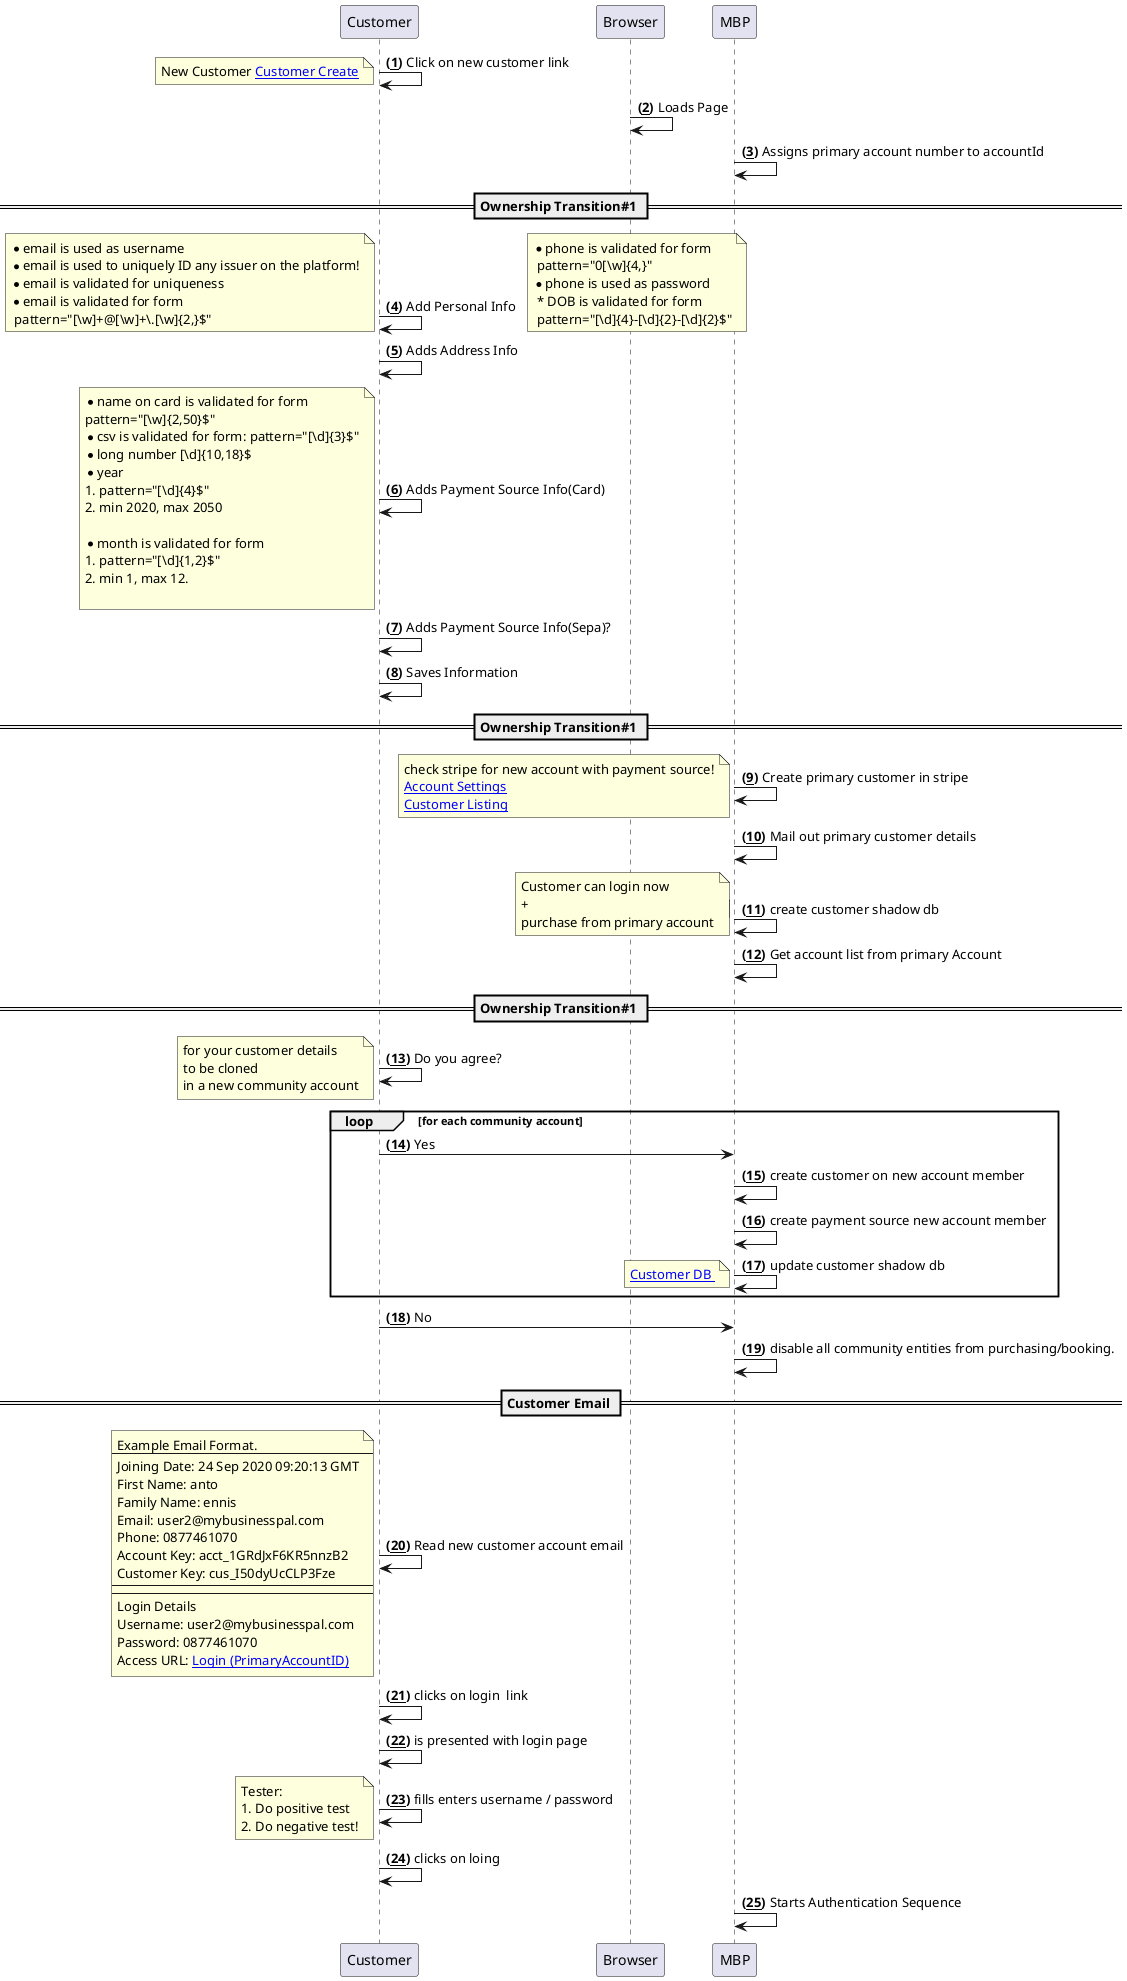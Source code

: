 @startuml
autonumber 1 "<b>(<u>##</u>)"

Customer -> Customer: Click on new customer link
note left
New Customer [[http://localhost:8084/services/modules/stripe/customer/release/customer.jsp?accountId=acct_1HR0M7B5TxLur0iI Customer Create]]
end note

Browser -> Browser: Loads Page
MBP -> MBP: Assigns primary account number to accountId
== Ownership Transition#1 ==
Customer -> Customer: Add Personal Info
note left
* email is used as username
* email is used to uniquely ID any issuer on the platform!
* email is validated for uniqueness
* email is validated for form
 pattern="[\w]+@[\w]+\.[\w]{2,}$"
end note

note right
* phone is validated for form
 pattern="0[\w]{4,}"
* phone is used as password
 * DOB is validated for form
 pattern="[\d]{4}-[\d]{2}-[\d]{2}$"
end note

Customer -> Customer: Adds Address Info
Customer -> Customer: Adds Payment Source Info(Card)
note left
* name on card is validated for form
pattern="[\w]{2,50}$"
* csv is validated for form: pattern="[\d]{3}$"
* long number [\d]{10,18}$
* year
1. pattern="[\d]{4}$"
2. min 2020, max 2050

* month is validated for form
1. pattern="[\d]{1,2}$"
2. min 1, max 12.

end note
Customer -> Customer: Adds Payment Source Info(Sepa)?
Customer -> Customer: Saves Information

== Ownership Transition#1 ==
MBP -> MBP: Create primary customer in stripe
note left
check stripe for new account with payment source!
[[https://dashboard.stripe.com/acct_1HQBy6CZKWKKKlql/connect/accounts/acct_1HQBy6CZKWKKKlql Account Settings]]
[[https://dashboard.stripe.com/acct_1HQBy6CZKWKKKlql/customers Customer Listing]]
end note
MBP -> MBP: Mail out primary customer details
MBP -> MBP: create customer shadow db
note left
[[https://iottech-0d28.restdb.io/home/db/iottech-0d28/cards/5f4e37384ddf8b6c0004b46d Customer DB ]]
end note
note left
Customer can login now
+
purchase from primary account
end note
MBP -> MBP: Get account list from primary Account

== Ownership Transition#1 ==
Customer -> Customer: Do you agree?
note left
for your customer details
to be cloned
in a new community account
end note

loop for each community account
Customer -> MBP: Yes
MBP -> MBP: create customer on new account member
MBP -> MBP: create payment source new account member
MBP -> MBP: update customer shadow db
note left
[[https://iottech-0d28.restdb.io/home/db/iottech-0d28/cards/5f4e37384ddf8b6c0004b46d Customer DB ]]
end note
end loop
Customer -> MBP: No
MBP -> MBP: disable all community entities from purchasing/booking.

== Customer Email ==
Customer -> Customer: Read new customer account email
note left
Example Email Format.
--
Joining Date: 24 Sep 2020 09:20:13 GMT
First Name: anto
Family Name: ennis
Email: user2@mybusinesspal.com
Phone: 0877461070
Account Key: acct_1GRdJxF6KR5nnzB2
Customer Key: cus_I50dyUcCLP3Fze
--
--
Login Details
Username: user2@mybusinesspal.com
Password: 0877461070
Access URL: [[https://www.mybusinesspal.com/services/modules/stripe/customer/login/release/users.jsp?accountId=acct_1GRdJxF6KR5nnzB2 Login (PrimaryAccountID)]]
end note

Customer -> Customer: clicks on login  link
Customer -> Customer: is presented with login page
Customer -> Customer: fills enters username / password
note left
Tester:
1. Do positive test
2. Do negative test!
end note
Customer -> Customer: clicks on loing

MBP -> MBP: Starts Authentication Sequence

@enduml
